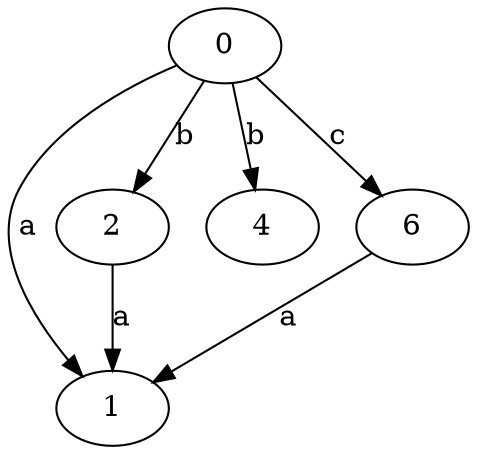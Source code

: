 strict digraph  {
0;
1;
2;
4;
6;
0 -> 1  [label=a];
0 -> 2  [label=b];
0 -> 4  [label=b];
0 -> 6  [label=c];
2 -> 1  [label=a];
6 -> 1  [label=a];
}
